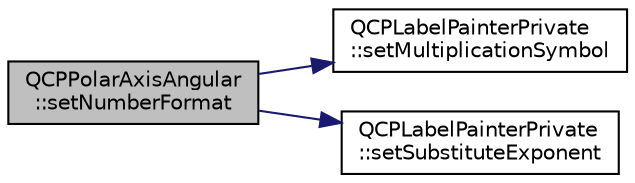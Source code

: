 digraph "QCPPolarAxisAngular::setNumberFormat"
{
 // LATEX_PDF_SIZE
  edge [fontname="Helvetica",fontsize="10",labelfontname="Helvetica",labelfontsize="10"];
  node [fontname="Helvetica",fontsize="10",shape=record];
  rankdir="LR";
  Node1 [label="QCPPolarAxisAngular\l::setNumberFormat",height=0.2,width=0.4,color="black", fillcolor="grey75", style="filled", fontcolor="black",tooltip=" "];
  Node1 -> Node2 [color="midnightblue",fontsize="10",style="solid",fontname="Helvetica"];
  Node2 [label="QCPLabelPainterPrivate\l::setMultiplicationSymbol",height=0.2,width=0.4,color="black", fillcolor="white", style="filled",URL="$classQCPLabelPainterPrivate.html#a6fcb81138b795d91f8d32666ef6806f3",tooltip=" "];
  Node1 -> Node3 [color="midnightblue",fontsize="10",style="solid",fontname="Helvetica"];
  Node3 [label="QCPLabelPainterPrivate\l::setSubstituteExponent",height=0.2,width=0.4,color="black", fillcolor="white", style="filled",URL="$classQCPLabelPainterPrivate.html#a298cb03c73c38802e67c1a95c2c81a94",tooltip=" "];
}
